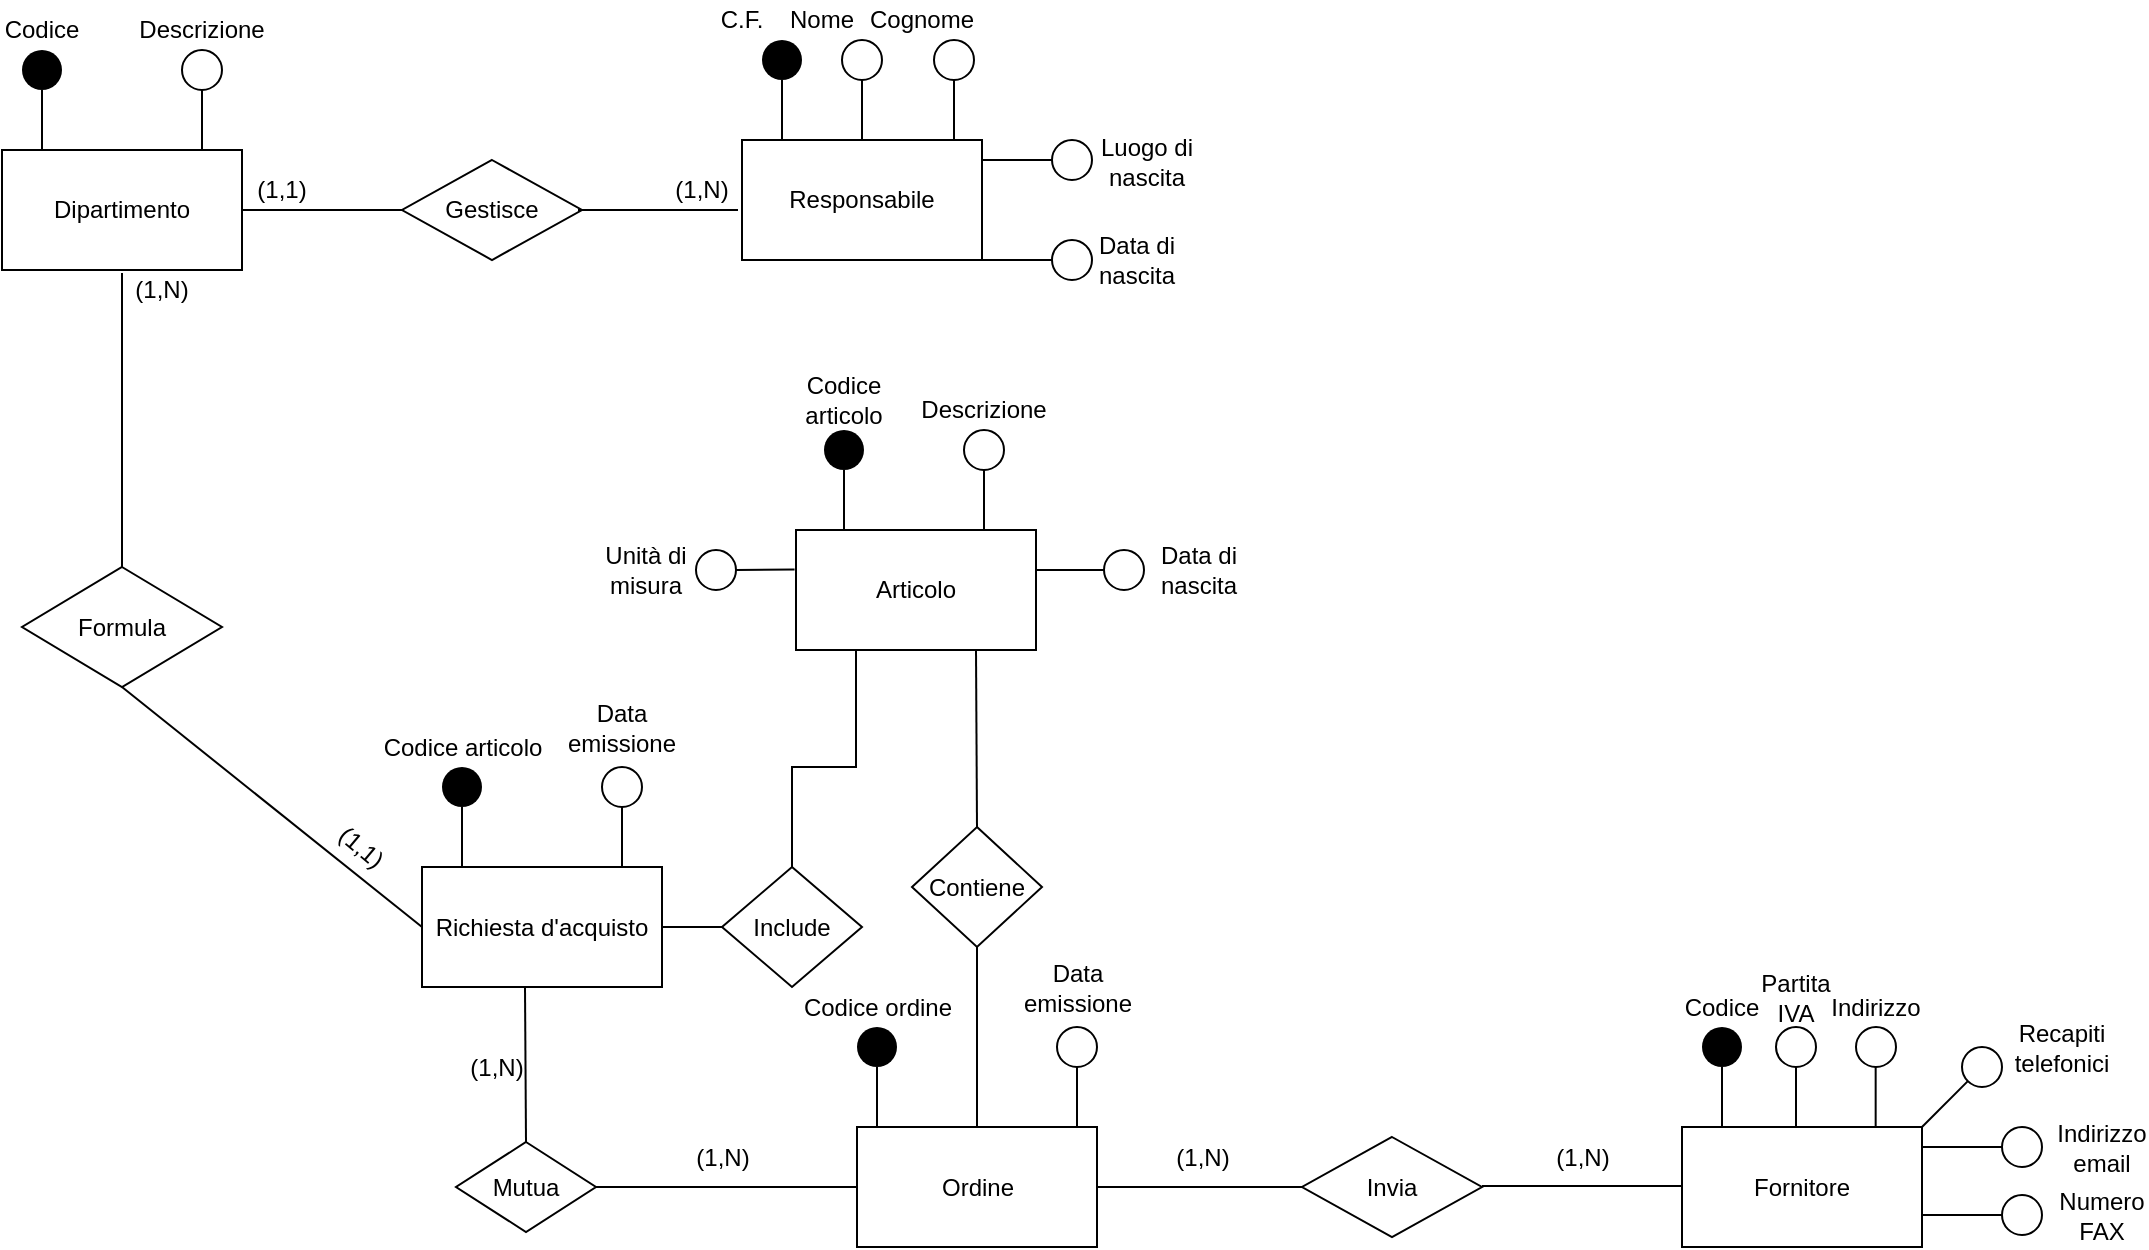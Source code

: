 <mxfile version="14.5.4" type="github">
  <diagram id="SgajTCS_TB5HfmCs7Fzj" name="Page-1">
    <mxGraphModel dx="1422" dy="825" grid="1" gridSize="10" guides="1" tooltips="1" connect="1" arrows="1" fold="1" page="1" pageScale="1" pageWidth="1654" pageHeight="1169" math="0" shadow="0">
      <root>
        <mxCell id="0" />
        <mxCell id="1" parent="0" />
        <mxCell id="WNvgnv75Yjdc2z-mZm8R-49" value="" style="group" parent="1" connectable="0" vertex="1">
          <mxGeometry x="719.5" y="703.5" width="120" height="140" as="geometry" />
        </mxCell>
        <mxCell id="WNvgnv75Yjdc2z-mZm8R-8" value="Ordine" style="rounded=0;whiteSpace=wrap;html=1;" parent="WNvgnv75Yjdc2z-mZm8R-49" vertex="1">
          <mxGeometry y="80" width="120" height="60" as="geometry" />
        </mxCell>
        <mxCell id="WNvgnv75Yjdc2z-mZm8R-26" value="" style="group" parent="WNvgnv75Yjdc2z-mZm8R-49" connectable="0" vertex="1">
          <mxGeometry x="90" width="40" height="80" as="geometry" />
        </mxCell>
        <mxCell id="0HRdDKmyG6_fZgm3HTcE-7" value="" style="ellipse;whiteSpace=wrap;html=1;aspect=fixed;" parent="WNvgnv75Yjdc2z-mZm8R-26" vertex="1">
          <mxGeometry x="10" y="30" width="20" height="20" as="geometry" />
        </mxCell>
        <mxCell id="0HRdDKmyG6_fZgm3HTcE-8" value="" style="endArrow=none;html=1;entryX=0.5;entryY=1;entryDx=0;entryDy=0;" parent="WNvgnv75Yjdc2z-mZm8R-26" target="0HRdDKmyG6_fZgm3HTcE-7" edge="1">
          <mxGeometry y="10" width="50" height="50" as="geometry">
            <mxPoint x="20" y="80" as="sourcePoint" />
            <mxPoint x="440" y="10" as="targetPoint" />
          </mxGeometry>
        </mxCell>
        <mxCell id="0HRdDKmyG6_fZgm3HTcE-9" value="&lt;div&gt;Data emissione&lt;/div&gt;" style="text;html=1;strokeColor=none;fillColor=none;align=center;verticalAlign=middle;whiteSpace=wrap;rounded=0;" parent="WNvgnv75Yjdc2z-mZm8R-26" vertex="1">
          <mxGeometry width="40" height="20" as="geometry" />
        </mxCell>
        <mxCell id="WNvgnv75Yjdc2z-mZm8R-27" value="" style="group" parent="WNvgnv75Yjdc2z-mZm8R-49" connectable="0" vertex="1">
          <mxGeometry x="-10" y="10" width="40" height="70" as="geometry" />
        </mxCell>
        <mxCell id="WNvgnv75Yjdc2z-mZm8R-28" value="" style="endArrow=none;html=1;" parent="WNvgnv75Yjdc2z-mZm8R-27" edge="1">
          <mxGeometry width="50" height="50" relative="1" as="geometry">
            <mxPoint x="20" y="70" as="sourcePoint" />
            <mxPoint x="20" y="40" as="targetPoint" />
          </mxGeometry>
        </mxCell>
        <mxCell id="WNvgnv75Yjdc2z-mZm8R-29" value="" style="ellipse;fillColor=#000000;strokeColor=none;" parent="WNvgnv75Yjdc2z-mZm8R-27" vertex="1">
          <mxGeometry x="10" y="20" width="20" height="20" as="geometry" />
        </mxCell>
        <mxCell id="WNvgnv75Yjdc2z-mZm8R-30" value="Codice ordine" style="text;html=1;strokeColor=none;fillColor=none;align=center;verticalAlign=middle;whiteSpace=wrap;rounded=0;" parent="WNvgnv75Yjdc2z-mZm8R-27" vertex="1">
          <mxGeometry x="-20" width="80" height="20" as="geometry" />
        </mxCell>
        <mxCell id="WNvgnv75Yjdc2z-mZm8R-50" value="" style="group" parent="1" connectable="0" vertex="1">
          <mxGeometry x="502" y="573.5" width="120" height="140" as="geometry" />
        </mxCell>
        <mxCell id="WNvgnv75Yjdc2z-mZm8R-5" value="Richiesta d&#39;acquisto" style="rounded=0;whiteSpace=wrap;html=1;" parent="WNvgnv75Yjdc2z-mZm8R-50" vertex="1">
          <mxGeometry y="80" width="120" height="60" as="geometry" />
        </mxCell>
        <mxCell id="WNvgnv75Yjdc2z-mZm8R-33" value="" style="group" parent="WNvgnv75Yjdc2z-mZm8R-50" connectable="0" vertex="1">
          <mxGeometry y="10" width="70" height="70" as="geometry" />
        </mxCell>
        <mxCell id="WNvgnv75Yjdc2z-mZm8R-34" value="" style="endArrow=none;html=1;" parent="WNvgnv75Yjdc2z-mZm8R-33" edge="1">
          <mxGeometry width="50" height="50" relative="1" as="geometry">
            <mxPoint x="20" y="70" as="sourcePoint" />
            <mxPoint x="20" y="40" as="targetPoint" />
          </mxGeometry>
        </mxCell>
        <mxCell id="WNvgnv75Yjdc2z-mZm8R-35" value="" style="ellipse;fillColor=#000000;strokeColor=none;" parent="WNvgnv75Yjdc2z-mZm8R-33" vertex="1">
          <mxGeometry x="10" y="20" width="20" height="20" as="geometry" />
        </mxCell>
        <mxCell id="WNvgnv75Yjdc2z-mZm8R-36" value="Codice articolo" style="text;html=1;strokeColor=none;fillColor=none;align=center;verticalAlign=middle;whiteSpace=wrap;rounded=0;" parent="WNvgnv75Yjdc2z-mZm8R-33" vertex="1">
          <mxGeometry x="-22.5" width="85" height="20" as="geometry" />
        </mxCell>
        <mxCell id="WNvgnv75Yjdc2z-mZm8R-37" value="" style="group" parent="WNvgnv75Yjdc2z-mZm8R-50" connectable="0" vertex="1">
          <mxGeometry x="80" width="40" height="80" as="geometry" />
        </mxCell>
        <mxCell id="WNvgnv75Yjdc2z-mZm8R-38" value="" style="ellipse;whiteSpace=wrap;html=1;aspect=fixed;" parent="WNvgnv75Yjdc2z-mZm8R-37" vertex="1">
          <mxGeometry x="10" y="30" width="20" height="20" as="geometry" />
        </mxCell>
        <mxCell id="WNvgnv75Yjdc2z-mZm8R-39" value="" style="endArrow=none;html=1;entryX=0.5;entryY=1;entryDx=0;entryDy=0;" parent="WNvgnv75Yjdc2z-mZm8R-37" target="WNvgnv75Yjdc2z-mZm8R-38" edge="1">
          <mxGeometry y="10" width="50" height="50" as="geometry">
            <mxPoint x="20" y="80" as="sourcePoint" />
            <mxPoint x="440" y="10" as="targetPoint" />
          </mxGeometry>
        </mxCell>
        <mxCell id="WNvgnv75Yjdc2z-mZm8R-40" value="&lt;div&gt;Data emissione&lt;/div&gt;" style="text;html=1;strokeColor=none;fillColor=none;align=center;verticalAlign=middle;whiteSpace=wrap;rounded=0;" parent="WNvgnv75Yjdc2z-mZm8R-37" vertex="1">
          <mxGeometry width="40" height="20" as="geometry" />
        </mxCell>
        <mxCell id="rO08BDKu-81Ofjsckch7-46" value="" style="group" parent="1" connectable="0" vertex="1">
          <mxGeometry x="1132" y="713.5" width="230" height="130" as="geometry" />
        </mxCell>
        <mxCell id="WNvgnv75Yjdc2z-mZm8R-7" value="&lt;div&gt;Fornitore&lt;/div&gt;" style="rounded=0;whiteSpace=wrap;html=1;" parent="rO08BDKu-81Ofjsckch7-46" vertex="1">
          <mxGeometry y="70" width="120" height="60" as="geometry" />
        </mxCell>
        <mxCell id="rO08BDKu-81Ofjsckch7-3" value="" style="group" parent="rO08BDKu-81Ofjsckch7-46" connectable="0" vertex="1">
          <mxGeometry width="40" height="70" as="geometry" />
        </mxCell>
        <mxCell id="rO08BDKu-81Ofjsckch7-4" value="" style="endArrow=none;html=1;" parent="rO08BDKu-81Ofjsckch7-3" edge="1">
          <mxGeometry width="50" height="50" relative="1" as="geometry">
            <mxPoint x="20" y="70" as="sourcePoint" />
            <mxPoint x="20" y="40" as="targetPoint" />
          </mxGeometry>
        </mxCell>
        <mxCell id="rO08BDKu-81Ofjsckch7-5" value="" style="ellipse;fillColor=#000000;strokeColor=none;" parent="rO08BDKu-81Ofjsckch7-3" vertex="1">
          <mxGeometry x="10" y="20" width="20" height="20" as="geometry" />
        </mxCell>
        <mxCell id="rO08BDKu-81Ofjsckch7-6" value="Codice" style="text;html=1;strokeColor=none;fillColor=none;align=center;verticalAlign=middle;whiteSpace=wrap;rounded=0;" parent="rO08BDKu-81Ofjsckch7-3" vertex="1">
          <mxGeometry width="40" height="20" as="geometry" />
        </mxCell>
        <mxCell id="rO08BDKu-81Ofjsckch7-7" value="" style="group" parent="rO08BDKu-81Ofjsckch7-46" connectable="0" vertex="1">
          <mxGeometry x="37" width="40" height="70" as="geometry" />
        </mxCell>
        <mxCell id="rO08BDKu-81Ofjsckch7-10" value="Partita IVA" style="text;html=1;strokeColor=none;fillColor=none;align=center;verticalAlign=middle;whiteSpace=wrap;rounded=0;" parent="rO08BDKu-81Ofjsckch7-7" vertex="1">
          <mxGeometry y="-10" width="40" height="30" as="geometry" />
        </mxCell>
        <mxCell id="rO08BDKu-81Ofjsckch7-15" value="" style="ellipse;whiteSpace=wrap;html=1;aspect=fixed;" parent="rO08BDKu-81Ofjsckch7-7" vertex="1">
          <mxGeometry x="10" y="20" width="20" height="20" as="geometry" />
        </mxCell>
        <mxCell id="rO08BDKu-81Ofjsckch7-12" value="" style="endArrow=none;html=1;" parent="rO08BDKu-81Ofjsckch7-46" edge="1">
          <mxGeometry width="50" height="50" relative="1" as="geometry">
            <mxPoint x="96.83" y="70" as="sourcePoint" />
            <mxPoint x="96.83" y="40" as="targetPoint" />
          </mxGeometry>
        </mxCell>
        <mxCell id="rO08BDKu-81Ofjsckch7-13" value="" style="ellipse;whiteSpace=wrap;html=1;aspect=fixed;" parent="rO08BDKu-81Ofjsckch7-46" vertex="1">
          <mxGeometry x="87" y="20" width="20" height="20" as="geometry" />
        </mxCell>
        <mxCell id="rO08BDKu-81Ofjsckch7-14" value="Indirizzo" style="text;html=1;strokeColor=none;fillColor=none;align=center;verticalAlign=middle;whiteSpace=wrap;rounded=0;" parent="rO08BDKu-81Ofjsckch7-46" vertex="1">
          <mxGeometry x="77" width="40" height="20" as="geometry" />
        </mxCell>
        <mxCell id="rO08BDKu-81Ofjsckch7-22" value="" style="endArrow=none;html=1;entryX=0;entryY=1;entryDx=0;entryDy=0;" parent="rO08BDKu-81Ofjsckch7-46" target="rO08BDKu-81Ofjsckch7-23" edge="1">
          <mxGeometry width="50" height="50" relative="1" as="geometry">
            <mxPoint x="120" y="70" as="sourcePoint" />
            <mxPoint x="140" y="60" as="targetPoint" />
          </mxGeometry>
        </mxCell>
        <mxCell id="rO08BDKu-81Ofjsckch7-23" value="" style="ellipse;whiteSpace=wrap;html=1;aspect=fixed;" parent="rO08BDKu-81Ofjsckch7-46" vertex="1">
          <mxGeometry x="140" y="30" width="20" height="20" as="geometry" />
        </mxCell>
        <mxCell id="rO08BDKu-81Ofjsckch7-24" value="Recapiti telefonici" style="text;html=1;strokeColor=none;fillColor=none;align=center;verticalAlign=middle;whiteSpace=wrap;rounded=0;" parent="rO08BDKu-81Ofjsckch7-46" vertex="1">
          <mxGeometry x="170" y="20" width="40" height="20" as="geometry" />
        </mxCell>
        <mxCell id="rO08BDKu-81Ofjsckch7-27" value="" style="endArrow=none;html=1;exitX=0.475;exitY=0;exitDx=0;exitDy=0;entryX=0.5;entryY=1;entryDx=0;entryDy=0;exitPerimeter=0;" parent="rO08BDKu-81Ofjsckch7-46" source="WNvgnv75Yjdc2z-mZm8R-7" target="rO08BDKu-81Ofjsckch7-15" edge="1">
          <mxGeometry width="50" height="50" relative="1" as="geometry">
            <mxPoint x="30" y="60" as="sourcePoint" />
            <mxPoint x="80" y="10" as="targetPoint" />
          </mxGeometry>
        </mxCell>
        <mxCell id="rO08BDKu-81Ofjsckch7-30" value="Indirizzo email" style="text;html=1;strokeColor=none;fillColor=none;align=center;verticalAlign=middle;whiteSpace=wrap;rounded=0;" parent="rO08BDKu-81Ofjsckch7-46" vertex="1">
          <mxGeometry x="190" y="70" width="40" height="20" as="geometry" />
        </mxCell>
        <mxCell id="rO08BDKu-81Ofjsckch7-32" value="Numero FAX" style="text;html=1;strokeColor=none;fillColor=none;align=center;verticalAlign=middle;whiteSpace=wrap;rounded=0;" parent="rO08BDKu-81Ofjsckch7-46" vertex="1">
          <mxGeometry x="190" y="104" width="40" height="20" as="geometry" />
        </mxCell>
        <mxCell id="rO08BDKu-81Ofjsckch7-38" value="" style="ellipse;whiteSpace=wrap;html=1;aspect=fixed;" parent="rO08BDKu-81Ofjsckch7-46" vertex="1">
          <mxGeometry x="160" y="104" width="20" height="20" as="geometry" />
        </mxCell>
        <mxCell id="rO08BDKu-81Ofjsckch7-43" value="" style="ellipse;whiteSpace=wrap;html=1;aspect=fixed;" parent="rO08BDKu-81Ofjsckch7-46" vertex="1">
          <mxGeometry x="160" y="70" width="20" height="20" as="geometry" />
        </mxCell>
        <mxCell id="rO08BDKu-81Ofjsckch7-44" value="" style="endArrow=none;html=1;entryX=0;entryY=0.5;entryDx=0;entryDy=0;" parent="rO08BDKu-81Ofjsckch7-46" target="rO08BDKu-81Ofjsckch7-43" edge="1">
          <mxGeometry width="50" height="50" relative="1" as="geometry">
            <mxPoint x="120" y="80" as="sourcePoint" />
            <mxPoint x="130" y="130" as="targetPoint" />
          </mxGeometry>
        </mxCell>
        <mxCell id="rO08BDKu-81Ofjsckch7-45" value="" style="endArrow=none;html=1;entryX=0;entryY=0.5;entryDx=0;entryDy=0;" parent="rO08BDKu-81Ofjsckch7-46" target="rO08BDKu-81Ofjsckch7-38" edge="1">
          <mxGeometry width="50" height="50" relative="1" as="geometry">
            <mxPoint x="120" y="114" as="sourcePoint" />
            <mxPoint x="120" y="80" as="targetPoint" />
          </mxGeometry>
        </mxCell>
        <mxCell id="WNvgnv75Yjdc2z-mZm8R-59" value="" style="group" parent="1" connectable="0" vertex="1">
          <mxGeometry x="589" y="410" width="329" height="135" as="geometry" />
        </mxCell>
        <mxCell id="0HRdDKmyG6_fZgm3HTcE-2" value="Articolo" style="rounded=0;whiteSpace=wrap;html=1;" parent="WNvgnv75Yjdc2z-mZm8R-59" vertex="1">
          <mxGeometry x="100" y="75" width="120" height="60" as="geometry" />
        </mxCell>
        <mxCell id="0HRdDKmyG6_fZgm3HTcE-49" value="" style="group" parent="WNvgnv75Yjdc2z-mZm8R-59" connectable="0" vertex="1">
          <mxGeometry x="174" y="5" width="40" height="70" as="geometry" />
        </mxCell>
        <mxCell id="0HRdDKmyG6_fZgm3HTcE-50" value="" style="ellipse;whiteSpace=wrap;html=1;aspect=fixed;" parent="0HRdDKmyG6_fZgm3HTcE-49" vertex="1">
          <mxGeometry x="10" y="20" width="20" height="20" as="geometry" />
        </mxCell>
        <mxCell id="0HRdDKmyG6_fZgm3HTcE-51" value="" style="endArrow=none;html=1;entryX=0.5;entryY=1;entryDx=0;entryDy=0;" parent="0HRdDKmyG6_fZgm3HTcE-49" target="0HRdDKmyG6_fZgm3HTcE-50" edge="1">
          <mxGeometry width="50" height="50" relative="1" as="geometry">
            <mxPoint x="20" y="70" as="sourcePoint" />
            <mxPoint x="440" as="targetPoint" />
          </mxGeometry>
        </mxCell>
        <mxCell id="0HRdDKmyG6_fZgm3HTcE-52" value="Descrizione" style="text;html=1;strokeColor=none;fillColor=none;align=center;verticalAlign=middle;whiteSpace=wrap;rounded=0;" parent="0HRdDKmyG6_fZgm3HTcE-49" vertex="1">
          <mxGeometry width="40" height="20" as="geometry" />
        </mxCell>
        <mxCell id="0HRdDKmyG6_fZgm3HTcE-57" value="" style="endArrow=none;html=1;entryX=0.5;entryY=1;entryDx=0;entryDy=0;exitX=1;exitY=0.25;exitDx=0;exitDy=0;" parent="WNvgnv75Yjdc2z-mZm8R-59" edge="1">
          <mxGeometry x="240" y="60" width="50" height="50" as="geometry">
            <mxPoint x="220" y="95" as="sourcePoint" />
            <mxPoint x="255" y="95" as="targetPoint" />
          </mxGeometry>
        </mxCell>
        <mxCell id="0HRdDKmyG6_fZgm3HTcE-58" value="" style="ellipse;whiteSpace=wrap;html=1;aspect=fixed;rotation=90;" parent="WNvgnv75Yjdc2z-mZm8R-59" vertex="1">
          <mxGeometry x="254" y="85" width="20" height="20" as="geometry" />
        </mxCell>
        <mxCell id="0HRdDKmyG6_fZgm3HTcE-59" value="&lt;div&gt;Data di nascita&lt;/div&gt;" style="text;html=1;strokeColor=none;fillColor=none;align=center;verticalAlign=middle;whiteSpace=wrap;rounded=0;rotation=0;" parent="WNvgnv75Yjdc2z-mZm8R-59" vertex="1">
          <mxGeometry x="274" y="85" width="55" height="20" as="geometry" />
        </mxCell>
        <mxCell id="WNvgnv75Yjdc2z-mZm8R-55" value="" style="group" parent="WNvgnv75Yjdc2z-mZm8R-59" connectable="0" vertex="1">
          <mxGeometry x="104" width="40" height="70" as="geometry" />
        </mxCell>
        <mxCell id="WNvgnv75Yjdc2z-mZm8R-58" value="Codice articolo" style="text;html=1;strokeColor=none;fillColor=none;align=center;verticalAlign=middle;whiteSpace=wrap;rounded=0;" parent="WNvgnv75Yjdc2z-mZm8R-55" vertex="1">
          <mxGeometry width="40" height="20" as="geometry" />
        </mxCell>
        <mxCell id="0HRdDKmyG6_fZgm3HTcE-55" value="" style="endArrow=none;html=1;entryX=0.5;entryY=1;entryDx=0;entryDy=0;exitX=-0.006;exitY=0.329;exitDx=0;exitDy=0;exitPerimeter=0;" parent="WNvgnv75Yjdc2z-mZm8R-59" source="0HRdDKmyG6_fZgm3HTcE-2" target="0HRdDKmyG6_fZgm3HTcE-54" edge="1">
          <mxGeometry width="50" height="50" relative="1" as="geometry">
            <mxPoint x="74" y="95" as="sourcePoint" />
            <mxPoint x="24" y="-325" as="targetPoint" />
          </mxGeometry>
        </mxCell>
        <mxCell id="WNvgnv75Yjdc2z-mZm8R-56" value="" style="endArrow=none;html=1;" parent="WNvgnv75Yjdc2z-mZm8R-59" edge="1">
          <mxGeometry width="50" height="50" relative="1" as="geometry">
            <mxPoint x="124" y="75" as="sourcePoint" />
            <mxPoint x="124" y="45" as="targetPoint" />
          </mxGeometry>
        </mxCell>
        <mxCell id="WNvgnv75Yjdc2z-mZm8R-57" value="" style="ellipse;fillColor=#000000;strokeColor=none;" parent="WNvgnv75Yjdc2z-mZm8R-59" vertex="1">
          <mxGeometry x="114" y="25" width="20" height="20" as="geometry" />
        </mxCell>
        <mxCell id="0HRdDKmyG6_fZgm3HTcE-54" value="" style="ellipse;whiteSpace=wrap;html=1;aspect=fixed;rotation=-90;" parent="WNvgnv75Yjdc2z-mZm8R-59" vertex="1">
          <mxGeometry x="50" y="85" width="20" height="20" as="geometry" />
        </mxCell>
        <mxCell id="0HRdDKmyG6_fZgm3HTcE-56" value="Unità di misura" style="text;html=1;strokeColor=none;fillColor=none;align=center;verticalAlign=middle;whiteSpace=wrap;rounded=0;rotation=0;" parent="WNvgnv75Yjdc2z-mZm8R-59" vertex="1">
          <mxGeometry y="85" width="50" height="20" as="geometry" />
        </mxCell>
        <mxCell id="WNvgnv75Yjdc2z-mZm8R-60" value="" style="group" parent="1" connectable="0" vertex="1">
          <mxGeometry x="292" y="225" width="120" height="130" as="geometry" />
        </mxCell>
        <mxCell id="WNvgnv75Yjdc2z-mZm8R-1" value="&lt;div&gt;Dipartimento&lt;/div&gt;" style="rounded=0;whiteSpace=wrap;html=1;" parent="WNvgnv75Yjdc2z-mZm8R-60" vertex="1">
          <mxGeometry y="70" width="120" height="60" as="geometry" />
        </mxCell>
        <mxCell id="WNvgnv75Yjdc2z-mZm8R-15" value="" style="group" parent="WNvgnv75Yjdc2z-mZm8R-60" connectable="0" vertex="1">
          <mxGeometry width="40" height="70" as="geometry" />
        </mxCell>
        <mxCell id="WNvgnv75Yjdc2z-mZm8R-10" value="" style="endArrow=none;html=1;" parent="WNvgnv75Yjdc2z-mZm8R-15" edge="1">
          <mxGeometry width="50" height="50" relative="1" as="geometry">
            <mxPoint x="20" y="70" as="sourcePoint" />
            <mxPoint x="20" y="40" as="targetPoint" />
          </mxGeometry>
        </mxCell>
        <mxCell id="WNvgnv75Yjdc2z-mZm8R-12" value="" style="ellipse;fillColor=#000000;strokeColor=none;" parent="WNvgnv75Yjdc2z-mZm8R-15" vertex="1">
          <mxGeometry x="10" y="20" width="20" height="20" as="geometry" />
        </mxCell>
        <mxCell id="WNvgnv75Yjdc2z-mZm8R-13" value="Codice" style="text;html=1;strokeColor=none;fillColor=none;align=center;verticalAlign=middle;whiteSpace=wrap;rounded=0;" parent="WNvgnv75Yjdc2z-mZm8R-15" vertex="1">
          <mxGeometry width="40" height="20" as="geometry" />
        </mxCell>
        <mxCell id="WNvgnv75Yjdc2z-mZm8R-20" value="" style="group" parent="WNvgnv75Yjdc2z-mZm8R-60" connectable="0" vertex="1">
          <mxGeometry x="80" width="40" height="70" as="geometry" />
        </mxCell>
        <mxCell id="WNvgnv75Yjdc2z-mZm8R-17" value="" style="ellipse;whiteSpace=wrap;html=1;aspect=fixed;" parent="WNvgnv75Yjdc2z-mZm8R-20" vertex="1">
          <mxGeometry x="10" y="20" width="20" height="20" as="geometry" />
        </mxCell>
        <mxCell id="WNvgnv75Yjdc2z-mZm8R-18" value="" style="endArrow=none;html=1;entryX=0.5;entryY=1;entryDx=0;entryDy=0;" parent="WNvgnv75Yjdc2z-mZm8R-20" target="WNvgnv75Yjdc2z-mZm8R-17" edge="1">
          <mxGeometry width="50" height="50" relative="1" as="geometry">
            <mxPoint x="20" y="70" as="sourcePoint" />
            <mxPoint x="440" as="targetPoint" />
          </mxGeometry>
        </mxCell>
        <mxCell id="WNvgnv75Yjdc2z-mZm8R-19" value="Descrizione" style="text;html=1;strokeColor=none;fillColor=none;align=center;verticalAlign=middle;whiteSpace=wrap;rounded=0;" parent="WNvgnv75Yjdc2z-mZm8R-20" vertex="1">
          <mxGeometry width="40" height="20" as="geometry" />
        </mxCell>
        <mxCell id="tpPD9y9O5CYVwDH-KBWt-41" value="Contiene" style="shape=rhombus;perimeter=rhombusPerimeter;whiteSpace=wrap;html=1;align=center;" parent="1" vertex="1">
          <mxGeometry x="747" y="633.5" width="65" height="60" as="geometry" />
        </mxCell>
        <mxCell id="tpPD9y9O5CYVwDH-KBWt-44" value="Include" style="shape=rhombus;perimeter=rhombusPerimeter;whiteSpace=wrap;html=1;align=center;" parent="1" vertex="1">
          <mxGeometry x="652" y="653.5" width="70" height="60" as="geometry" />
        </mxCell>
        <mxCell id="tpPD9y9O5CYVwDH-KBWt-45" value="Gestisce" style="shape=rhombus;perimeter=rhombusPerimeter;whiteSpace=wrap;html=1;align=center;" parent="1" vertex="1">
          <mxGeometry x="492" y="300" width="90" height="50" as="geometry" />
        </mxCell>
        <mxCell id="0HRdDKmyG6_fZgm3HTcE-60" value="Invia" style="shape=rhombus;perimeter=rhombusPerimeter;whiteSpace=wrap;html=1;align=center;" parent="1" vertex="1">
          <mxGeometry x="942" y="788.5" width="90" height="50" as="geometry" />
        </mxCell>
        <mxCell id="0HRdDKmyG6_fZgm3HTcE-61" value="Mutua" style="shape=rhombus;perimeter=rhombusPerimeter;whiteSpace=wrap;html=1;align=center;rotation=0;" parent="1" vertex="1">
          <mxGeometry x="519" y="791" width="70" height="45" as="geometry" />
        </mxCell>
        <mxCell id="M21YRBM6ek0T0KyPJ6oD-3" value="" style="endArrow=none;html=1;entryX=0;entryY=0.5;entryDx=0;entryDy=0;exitX=1;exitY=0.5;exitDx=0;exitDy=0;" parent="1" edge="1">
          <mxGeometry width="50" height="50" relative="1" as="geometry">
            <mxPoint x="1032" y="813" as="sourcePoint" />
            <mxPoint x="1132" y="813" as="targetPoint" />
          </mxGeometry>
        </mxCell>
        <mxCell id="M21YRBM6ek0T0KyPJ6oD-4" value="" style="endArrow=none;html=1;rounded=0;entryX=0;entryY=0.5;entryDx=0;entryDy=0;exitX=1;exitY=0.5;exitDx=0;exitDy=0;" parent="1" source="WNvgnv75Yjdc2z-mZm8R-8" target="0HRdDKmyG6_fZgm3HTcE-60" edge="1">
          <mxGeometry relative="1" as="geometry">
            <mxPoint x="842" y="813" as="sourcePoint" />
            <mxPoint x="922" y="813.5" as="targetPoint" />
          </mxGeometry>
        </mxCell>
        <mxCell id="M21YRBM6ek0T0KyPJ6oD-5" value="" style="resizable=0;html=1;align=left;verticalAlign=bottom;" parent="M21YRBM6ek0T0KyPJ6oD-4" connectable="0" vertex="1">
          <mxGeometry x="-1" relative="1" as="geometry" />
        </mxCell>
        <mxCell id="tpPD9y9O5CYVwDH-KBWt-48" value="" style="endArrow=none;html=1;exitX=1;exitY=0.5;exitDx=0;exitDy=0;entryX=0;entryY=0.5;entryDx=0;entryDy=0;" parent="1" source="WNvgnv75Yjdc2z-mZm8R-1" target="tpPD9y9O5CYVwDH-KBWt-45" edge="1">
          <mxGeometry width="50" height="50" relative="1" as="geometry">
            <mxPoint x="412" y="360.76" as="sourcePoint" />
            <mxPoint x="462" y="350.76" as="targetPoint" />
          </mxGeometry>
        </mxCell>
        <mxCell id="M21YRBM6ek0T0KyPJ6oD-10" value="(1,N)" style="text;html=1;align=center;verticalAlign=middle;resizable=0;points=[];autosize=1;" parent="1" vertex="1">
          <mxGeometry x="872" y="788.5" width="40" height="20" as="geometry" />
        </mxCell>
        <mxCell id="tpPD9y9O5CYVwDH-KBWt-51" value="" style="line;strokeWidth=1;rotatable=0;dashed=0;labelPosition=right;align=left;verticalAlign=middle;spacingTop=0;spacingLeft=6;points=[];portConstraint=eastwest;" parent="1" vertex="1">
          <mxGeometry x="580" y="320" width="80" height="10" as="geometry" />
        </mxCell>
        <mxCell id="tpPD9y9O5CYVwDH-KBWt-52" value="(1,1)" style="text;html=1;strokeColor=none;fillColor=none;align=center;verticalAlign=middle;whiteSpace=wrap;rounded=0;" parent="1" vertex="1">
          <mxGeometry x="412" y="305" width="40" height="20" as="geometry" />
        </mxCell>
        <mxCell id="M21YRBM6ek0T0KyPJ6oD-11" value="(1,N)" style="text;html=1;align=center;verticalAlign=middle;resizable=0;points=[];autosize=1;" parent="1" vertex="1">
          <mxGeometry x="1062" y="788.5" width="40" height="20" as="geometry" />
        </mxCell>
        <mxCell id="tpPD9y9O5CYVwDH-KBWt-53" value="(1,N)" style="text;html=1;strokeColor=none;fillColor=none;align=center;verticalAlign=middle;whiteSpace=wrap;rounded=0;" parent="1" vertex="1">
          <mxGeometry x="622" y="305" width="40" height="20" as="geometry" />
        </mxCell>
        <mxCell id="M21YRBM6ek0T0KyPJ6oD-12" value="" style="endArrow=none;html=1;rounded=0;entryX=0.5;entryY=0;entryDx=0;entryDy=0;" parent="1" target="0HRdDKmyG6_fZgm3HTcE-61" edge="1">
          <mxGeometry relative="1" as="geometry">
            <mxPoint x="553.5" y="713.5" as="sourcePoint" />
            <mxPoint x="553.5" y="783.5" as="targetPoint" />
          </mxGeometry>
        </mxCell>
        <mxCell id="M21YRBM6ek0T0KyPJ6oD-13" value="" style="resizable=0;html=1;align=left;verticalAlign=bottom;" parent="M21YRBM6ek0T0KyPJ6oD-12" connectable="0" vertex="1">
          <mxGeometry x="-1" relative="1" as="geometry" />
        </mxCell>
        <mxCell id="M21YRBM6ek0T0KyPJ6oD-14" value="" style="endArrow=none;html=1;rounded=0;exitX=1;exitY=0.5;exitDx=0;exitDy=0;entryX=0;entryY=0.5;entryDx=0;entryDy=0;" parent="1" source="0HRdDKmyG6_fZgm3HTcE-61" target="WNvgnv75Yjdc2z-mZm8R-8" edge="1">
          <mxGeometry relative="1" as="geometry">
            <mxPoint x="662" y="793.5" as="sourcePoint" />
            <mxPoint x="712" y="813.5" as="targetPoint" />
          </mxGeometry>
        </mxCell>
        <mxCell id="M21YRBM6ek0T0KyPJ6oD-15" value="" style="resizable=0;html=1;align=left;verticalAlign=bottom;" parent="M21YRBM6ek0T0KyPJ6oD-14" connectable="0" vertex="1">
          <mxGeometry x="-1" relative="1" as="geometry" />
        </mxCell>
        <mxCell id="M21YRBM6ek0T0KyPJ6oD-16" value="(1,N)" style="text;html=1;align=center;verticalAlign=middle;resizable=0;points=[];autosize=1;rotation=0;" parent="1" vertex="1">
          <mxGeometry x="519" y="743.5" width="40" height="20" as="geometry" />
        </mxCell>
        <mxCell id="M21YRBM6ek0T0KyPJ6oD-17" value="(1,N)" style="text;html=1;align=center;verticalAlign=middle;resizable=0;points=[];autosize=1;rotation=0;" parent="1" vertex="1">
          <mxGeometry x="632" y="788.5" width="40" height="20" as="geometry" />
        </mxCell>
        <mxCell id="WNvgnv75Yjdc2z-mZm8R-68" value="" style="endArrow=none;html=1;rounded=0;entryX=0;entryY=0.5;entryDx=0;entryDy=0;" parent="1" target="tpPD9y9O5CYVwDH-KBWt-44" edge="1">
          <mxGeometry relative="1" as="geometry">
            <mxPoint x="622" y="683.5" as="sourcePoint" />
            <mxPoint x="782" y="683.5" as="targetPoint" />
            <Array as="points">
              <mxPoint x="642" y="683.5" />
            </Array>
          </mxGeometry>
        </mxCell>
        <mxCell id="tpPD9y9O5CYVwDH-KBWt-60" value="Formula" style="shape=rhombus;perimeter=rhombusPerimeter;whiteSpace=wrap;html=1;align=center;" parent="1" vertex="1">
          <mxGeometry x="302" y="503.5" width="100" height="60" as="geometry" />
        </mxCell>
        <mxCell id="tpPD9y9O5CYVwDH-KBWt-62" value="" style="line;strokeWidth=1;rotatable=0;dashed=0;labelPosition=right;align=left;verticalAlign=middle;spacingTop=0;spacingLeft=6;points=[];portConstraint=eastwest;" parent="1" vertex="1">
          <mxGeometry x="302" y="393.5" width="140" as="geometry" />
        </mxCell>
        <mxCell id="tpPD9y9O5CYVwDH-KBWt-64" value="" style="endArrow=none;html=1;rounded=0;entryX=0.5;entryY=0;entryDx=0;entryDy=0;" parent="1" target="tpPD9y9O5CYVwDH-KBWt-60" edge="1">
          <mxGeometry relative="1" as="geometry">
            <mxPoint x="352" y="356.5" as="sourcePoint" />
            <mxPoint x="402" y="463.5" as="targetPoint" />
          </mxGeometry>
        </mxCell>
        <mxCell id="WNvgnv75Yjdc2z-mZm8R-70" value="" style="endArrow=none;html=1;rounded=0;entryX=0.25;entryY=1;entryDx=0;entryDy=0;exitX=0.5;exitY=0;exitDx=0;exitDy=0;" parent="1" source="tpPD9y9O5CYVwDH-KBWt-44" target="0HRdDKmyG6_fZgm3HTcE-2" edge="1">
          <mxGeometry relative="1" as="geometry">
            <mxPoint x="742" y="663.26" as="sourcePoint" />
            <mxPoint x="802" y="593.5" as="targetPoint" />
            <Array as="points">
              <mxPoint x="687" y="603.5" />
              <mxPoint x="719" y="603.5" />
            </Array>
          </mxGeometry>
        </mxCell>
        <mxCell id="WNvgnv75Yjdc2z-mZm8R-71" value="" style="endArrow=none;html=1;rounded=0;exitX=0.75;exitY=1;exitDx=0;exitDy=0;entryX=0.5;entryY=0;entryDx=0;entryDy=0;" parent="1" source="0HRdDKmyG6_fZgm3HTcE-2" target="tpPD9y9O5CYVwDH-KBWt-41" edge="1">
          <mxGeometry relative="1" as="geometry">
            <mxPoint x="702" y="593.5" as="sourcePoint" />
            <mxPoint x="862" y="593.5" as="targetPoint" />
          </mxGeometry>
        </mxCell>
        <mxCell id="WNvgnv75Yjdc2z-mZm8R-72" value="" style="endArrow=none;html=1;rounded=0;entryX=0.5;entryY=1;entryDx=0;entryDy=0;" parent="1" source="WNvgnv75Yjdc2z-mZm8R-8" target="tpPD9y9O5CYVwDH-KBWt-41" edge="1">
          <mxGeometry relative="1" as="geometry">
            <mxPoint x="542" y="623.5" as="sourcePoint" />
            <mxPoint x="702" y="623.5" as="targetPoint" />
          </mxGeometry>
        </mxCell>
        <mxCell id="tpPD9y9O5CYVwDH-KBWt-75" value="Responsabile" style="rounded=0;whiteSpace=wrap;html=1;" parent="1" vertex="1">
          <mxGeometry x="662" y="290" width="120" height="60" as="geometry" />
        </mxCell>
        <mxCell id="tpPD9y9O5CYVwDH-KBWt-76" value="" style="group" parent="1" connectable="0" vertex="1">
          <mxGeometry x="732" y="220" width="40" height="70" as="geometry" />
        </mxCell>
        <mxCell id="tpPD9y9O5CYVwDH-KBWt-77" value="" style="ellipse;whiteSpace=wrap;html=1;aspect=fixed;" parent="tpPD9y9O5CYVwDH-KBWt-76" vertex="1">
          <mxGeometry x="26" y="20" width="20" height="20" as="geometry" />
        </mxCell>
        <mxCell id="tpPD9y9O5CYVwDH-KBWt-78" value="" style="endArrow=none;html=1;entryX=0.5;entryY=1;entryDx=0;entryDy=0;" parent="tpPD9y9O5CYVwDH-KBWt-76" target="tpPD9y9O5CYVwDH-KBWt-77" edge="1">
          <mxGeometry width="50" height="50" relative="1" as="geometry">
            <mxPoint x="36" y="70" as="sourcePoint" />
            <mxPoint x="460" as="targetPoint" />
          </mxGeometry>
        </mxCell>
        <mxCell id="tpPD9y9O5CYVwDH-KBWt-79" value="Cognome" style="text;html=1;strokeColor=none;fillColor=none;align=center;verticalAlign=middle;whiteSpace=wrap;rounded=0;" parent="tpPD9y9O5CYVwDH-KBWt-76" vertex="1">
          <mxGeometry width="40" height="20" as="geometry" />
        </mxCell>
        <mxCell id="tpPD9y9O5CYVwDH-KBWt-80" value="" style="group" parent="1" connectable="0" vertex="1">
          <mxGeometry x="642" y="220" width="40" height="70" as="geometry" />
        </mxCell>
        <mxCell id="tpPD9y9O5CYVwDH-KBWt-81" value="" style="endArrow=none;html=1;" parent="tpPD9y9O5CYVwDH-KBWt-80" edge="1">
          <mxGeometry width="50" height="50" relative="1" as="geometry">
            <mxPoint x="40" y="70" as="sourcePoint" />
            <mxPoint x="40" y="40" as="targetPoint" />
          </mxGeometry>
        </mxCell>
        <mxCell id="tpPD9y9O5CYVwDH-KBWt-82" value="" style="ellipse;fillColor=#000000;strokeColor=none;" parent="tpPD9y9O5CYVwDH-KBWt-80" vertex="1">
          <mxGeometry x="30" y="20" width="20" height="20" as="geometry" />
        </mxCell>
        <mxCell id="tpPD9y9O5CYVwDH-KBWt-83" value="C.F." style="text;html=1;strokeColor=none;fillColor=none;align=center;verticalAlign=middle;whiteSpace=wrap;rounded=0;" parent="tpPD9y9O5CYVwDH-KBWt-80" vertex="1">
          <mxGeometry width="40" height="20" as="geometry" />
        </mxCell>
        <mxCell id="tpPD9y9O5CYVwDH-KBWt-84" value="" style="group" parent="1" connectable="0" vertex="1">
          <mxGeometry x="682" y="220" width="40" height="70" as="geometry" />
        </mxCell>
        <mxCell id="tpPD9y9O5CYVwDH-KBWt-85" value="" style="ellipse;whiteSpace=wrap;html=1;aspect=fixed;" parent="tpPD9y9O5CYVwDH-KBWt-84" vertex="1">
          <mxGeometry x="30" y="20" width="20" height="20" as="geometry" />
        </mxCell>
        <mxCell id="tpPD9y9O5CYVwDH-KBWt-86" value="" style="endArrow=none;html=1;entryX=0.5;entryY=1;entryDx=0;entryDy=0;" parent="tpPD9y9O5CYVwDH-KBWt-84" target="tpPD9y9O5CYVwDH-KBWt-85" edge="1">
          <mxGeometry width="50" height="50" relative="1" as="geometry">
            <mxPoint x="40" y="70" as="sourcePoint" />
            <mxPoint x="460" as="targetPoint" />
          </mxGeometry>
        </mxCell>
        <mxCell id="tpPD9y9O5CYVwDH-KBWt-87" value="Nome" style="text;html=1;strokeColor=none;fillColor=none;align=center;verticalAlign=middle;whiteSpace=wrap;rounded=0;" parent="tpPD9y9O5CYVwDH-KBWt-84" vertex="1">
          <mxGeometry width="40" height="20" as="geometry" />
        </mxCell>
        <mxCell id="tpPD9y9O5CYVwDH-KBWt-88" value="" style="ellipse;whiteSpace=wrap;html=1;aspect=fixed;rotation=90;" parent="1" vertex="1">
          <mxGeometry x="817" y="290" width="20" height="20" as="geometry" />
        </mxCell>
        <mxCell id="tpPD9y9O5CYVwDH-KBWt-89" value="" style="endArrow=none;html=1;entryX=0.5;entryY=1;entryDx=0;entryDy=0;exitX=1;exitY=0.167;exitDx=0;exitDy=0;exitPerimeter=0;" parent="1" source="tpPD9y9O5CYVwDH-KBWt-75" target="tpPD9y9O5CYVwDH-KBWt-88" edge="1">
          <mxGeometry x="452" y="-78.5" width="50" height="50" as="geometry">
            <mxPoint x="452" y="-58.5" as="sourcePoint" />
            <mxPoint x="507" y="376.5" as="targetPoint" />
          </mxGeometry>
        </mxCell>
        <mxCell id="tpPD9y9O5CYVwDH-KBWt-90" value="" style="ellipse;whiteSpace=wrap;html=1;aspect=fixed;rotation=90;" parent="1" vertex="1">
          <mxGeometry x="817" y="340" width="20" height="20" as="geometry" />
        </mxCell>
        <mxCell id="tpPD9y9O5CYVwDH-KBWt-91" value="" style="endArrow=none;html=1;entryX=0.5;entryY=1;entryDx=0;entryDy=0;exitX=1;exitY=0.25;exitDx=0;exitDy=0;" parent="1" target="tpPD9y9O5CYVwDH-KBWt-90" edge="1">
          <mxGeometry x="452" y="-33.5" width="50" height="50" as="geometry">
            <mxPoint x="782" y="350" as="sourcePoint" />
            <mxPoint x="507" y="421.5" as="targetPoint" />
          </mxGeometry>
        </mxCell>
        <mxCell id="tpPD9y9O5CYVwDH-KBWt-92" value="&lt;div&gt;Data di nascita&lt;/div&gt;" style="text;html=1;strokeColor=none;fillColor=none;align=center;verticalAlign=middle;whiteSpace=wrap;rounded=0;rotation=0;" parent="1" vertex="1">
          <mxGeometry x="832" y="340" width="55" height="20" as="geometry" />
        </mxCell>
        <mxCell id="tpPD9y9O5CYVwDH-KBWt-93" value="&lt;div&gt;Luogo di nascita&lt;/div&gt;" style="text;html=1;strokeColor=none;fillColor=none;align=center;verticalAlign=middle;whiteSpace=wrap;rounded=0;rotation=0;" parent="1" vertex="1">
          <mxGeometry x="837" y="290.75" width="55" height="20" as="geometry" />
        </mxCell>
        <mxCell id="tpPD9y9O5CYVwDH-KBWt-95" value="" style="endArrow=none;html=1;rounded=0;entryX=0;entryY=0.5;entryDx=0;entryDy=0;exitX=0.5;exitY=1;exitDx=0;exitDy=0;" parent="1" source="tpPD9y9O5CYVwDH-KBWt-60" target="WNvgnv75Yjdc2z-mZm8R-5" edge="1">
          <mxGeometry relative="1" as="geometry">
            <mxPoint x="372" y="573.5" as="sourcePoint" />
            <mxPoint x="512" y="533.5" as="targetPoint" />
          </mxGeometry>
        </mxCell>
        <mxCell id="tpPD9y9O5CYVwDH-KBWt-96" value="(1,N)" style="text;html=1;strokeColor=none;fillColor=none;align=center;verticalAlign=middle;whiteSpace=wrap;rounded=0;" parent="1" vertex="1">
          <mxGeometry x="352" y="355" width="40" height="20" as="geometry" />
        </mxCell>
        <mxCell id="tpPD9y9O5CYVwDH-KBWt-98" value="(1,1)" style="text;html=1;strokeColor=none;fillColor=none;align=center;verticalAlign=middle;whiteSpace=wrap;rounded=0;rotation=40;" parent="1" vertex="1">
          <mxGeometry x="452" y="633.5" width="40" height="20" as="geometry" />
        </mxCell>
      </root>
    </mxGraphModel>
  </diagram>
</mxfile>
